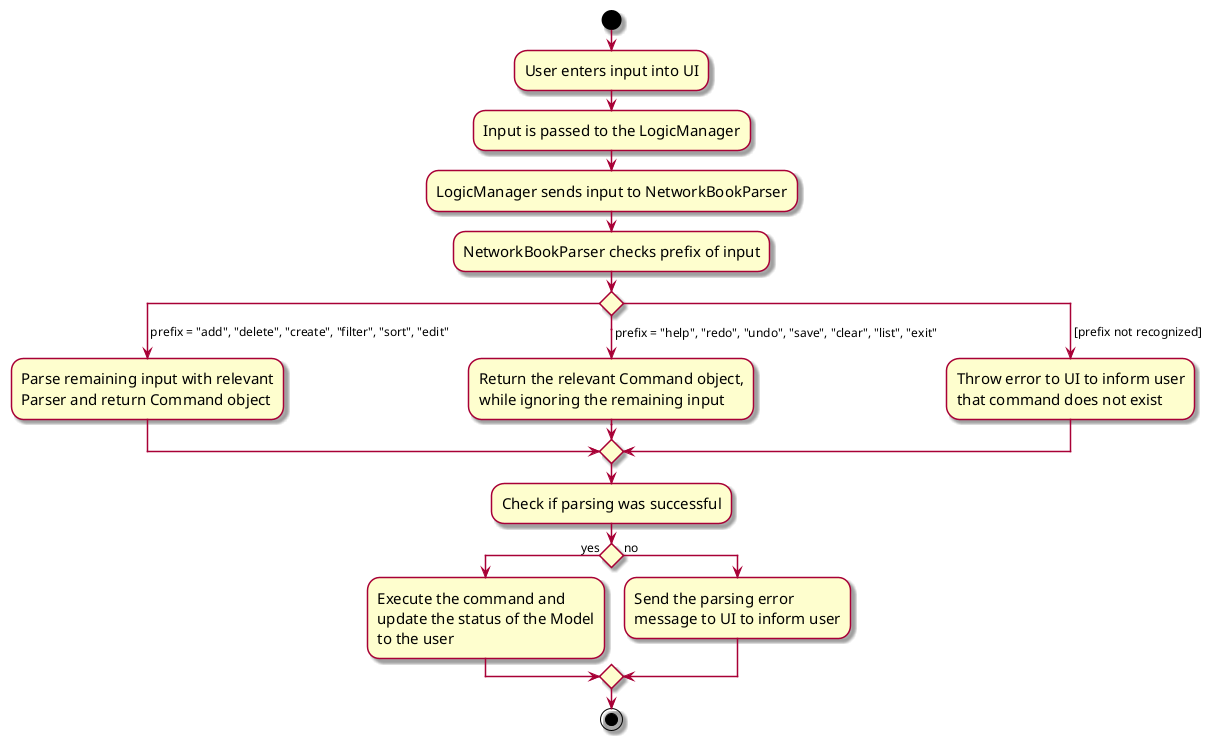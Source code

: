@startuml
skin rose
skinparam ActivityFontSize 15
skinparam ArrowFontSize 12
start
:User enters input into UI;
:Input is passed to the LogicManager;
:LogicManager sends input to NetworkBookParser;
:NetworkBookParser checks prefix of input;

'Since the beta syntax does not support placing the condition outside the
'diamond we place it as the true branch instead.

switch ()
case ( prefix = "add", "delete", "create", "filter", "sort", "edit")
    :Parse remaining input with relevant
    Parser and return Command object;
case ( prefix = "help", "redo", "undo", "save", "clear", "list", "exit")
    :Return the relevant Command object,
    while ignoring the remaining input;
case ( [prefix not recognized])
    :Throw error to UI to inform user
    that command does not exist;
endswitch

:Check if parsing was successful;

if () is (yes) then
  :Execute the command and
  update the status of the Model
  to the user;
else (no)
  :Send the parsing error
  message to UI to inform user;
endif
stop
@enduml
